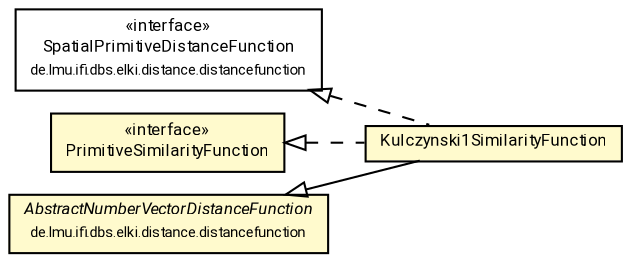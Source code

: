 #!/usr/local/bin/dot
#
# Class diagram 
# Generated by UMLGraph version R5_7_2-60-g0e99a6 (http://www.spinellis.gr/umlgraph/)
#

digraph G {
	graph [fontnames="svg"]
	edge [fontname="Roboto",fontsize=7,labelfontname="Roboto",labelfontsize=7,color="black"];
	node [fontname="Roboto",fontcolor="black",fontsize=8,shape=plaintext,margin=0,width=0,height=0];
	nodesep=0.15;
	ranksep=0.25;
	rankdir=LR;
	// de.lmu.ifi.dbs.elki.distance.distancefunction.SpatialPrimitiveDistanceFunction<V extends de.lmu.ifi.dbs.elki.data.spatial.SpatialComparable>
	c5988948 [label=<<table title="de.lmu.ifi.dbs.elki.distance.distancefunction.SpatialPrimitiveDistanceFunction" border="0" cellborder="1" cellspacing="0" cellpadding="2" href="../distancefunction/SpatialPrimitiveDistanceFunction.html" target="_parent">
		<tr><td><table border="0" cellspacing="0" cellpadding="1">
		<tr><td align="center" balign="center"> &#171;interface&#187; </td></tr>
		<tr><td align="center" balign="center"> <font face="Roboto">SpatialPrimitiveDistanceFunction</font> </td></tr>
		<tr><td align="center" balign="center"> <font face="Roboto" point-size="7.0">de.lmu.ifi.dbs.elki.distance.distancefunction</font> </td></tr>
		</table></td></tr>
		</table>>, URL="../distancefunction/SpatialPrimitiveDistanceFunction.html"];
	// de.lmu.ifi.dbs.elki.distance.similarityfunction.PrimitiveSimilarityFunction<O>
	c5988951 [label=<<table title="de.lmu.ifi.dbs.elki.distance.similarityfunction.PrimitiveSimilarityFunction" border="0" cellborder="1" cellspacing="0" cellpadding="2" bgcolor="LemonChiffon" href="PrimitiveSimilarityFunction.html" target="_parent">
		<tr><td><table border="0" cellspacing="0" cellpadding="1">
		<tr><td align="center" balign="center"> &#171;interface&#187; </td></tr>
		<tr><td align="center" balign="center"> <font face="Roboto">PrimitiveSimilarityFunction</font> </td></tr>
		</table></td></tr>
		</table>>, URL="PrimitiveSimilarityFunction.html"];
	// de.lmu.ifi.dbs.elki.distance.distancefunction.AbstractNumberVectorDistanceFunction
	c5989348 [label=<<table title="de.lmu.ifi.dbs.elki.distance.distancefunction.AbstractNumberVectorDistanceFunction" border="0" cellborder="1" cellspacing="0" cellpadding="2" bgcolor="LemonChiffon" href="../distancefunction/AbstractNumberVectorDistanceFunction.html" target="_parent">
		<tr><td><table border="0" cellspacing="0" cellpadding="1">
		<tr><td align="center" balign="center"> <font face="Roboto"><i>AbstractNumberVectorDistanceFunction</i></font> </td></tr>
		<tr><td align="center" balign="center"> <font face="Roboto" point-size="7.0">de.lmu.ifi.dbs.elki.distance.distancefunction</font> </td></tr>
		</table></td></tr>
		</table>>, URL="../distancefunction/AbstractNumberVectorDistanceFunction.html"];
	// de.lmu.ifi.dbs.elki.distance.similarityfunction.Kulczynski1SimilarityFunction
	c5989404 [label=<<table title="de.lmu.ifi.dbs.elki.distance.similarityfunction.Kulczynski1SimilarityFunction" border="0" cellborder="1" cellspacing="0" cellpadding="2" bgcolor="lemonChiffon" href="Kulczynski1SimilarityFunction.html" target="_parent">
		<tr><td><table border="0" cellspacing="0" cellpadding="1">
		<tr><td align="center" balign="center"> <font face="Roboto">Kulczynski1SimilarityFunction</font> </td></tr>
		</table></td></tr>
		</table>>, URL="Kulczynski1SimilarityFunction.html"];
	// de.lmu.ifi.dbs.elki.distance.similarityfunction.Kulczynski1SimilarityFunction extends de.lmu.ifi.dbs.elki.distance.distancefunction.AbstractNumberVectorDistanceFunction
	c5989348 -> c5989404 [arrowtail=empty,dir=back,weight=10];
	// de.lmu.ifi.dbs.elki.distance.similarityfunction.Kulczynski1SimilarityFunction implements de.lmu.ifi.dbs.elki.distance.distancefunction.SpatialPrimitiveDistanceFunction<V extends de.lmu.ifi.dbs.elki.data.spatial.SpatialComparable>
	c5988948 -> c5989404 [arrowtail=empty,style=dashed,dir=back,weight=9];
	// de.lmu.ifi.dbs.elki.distance.similarityfunction.Kulczynski1SimilarityFunction implements de.lmu.ifi.dbs.elki.distance.similarityfunction.PrimitiveSimilarityFunction<O>
	c5988951 -> c5989404 [arrowtail=empty,style=dashed,dir=back,weight=9];
}

